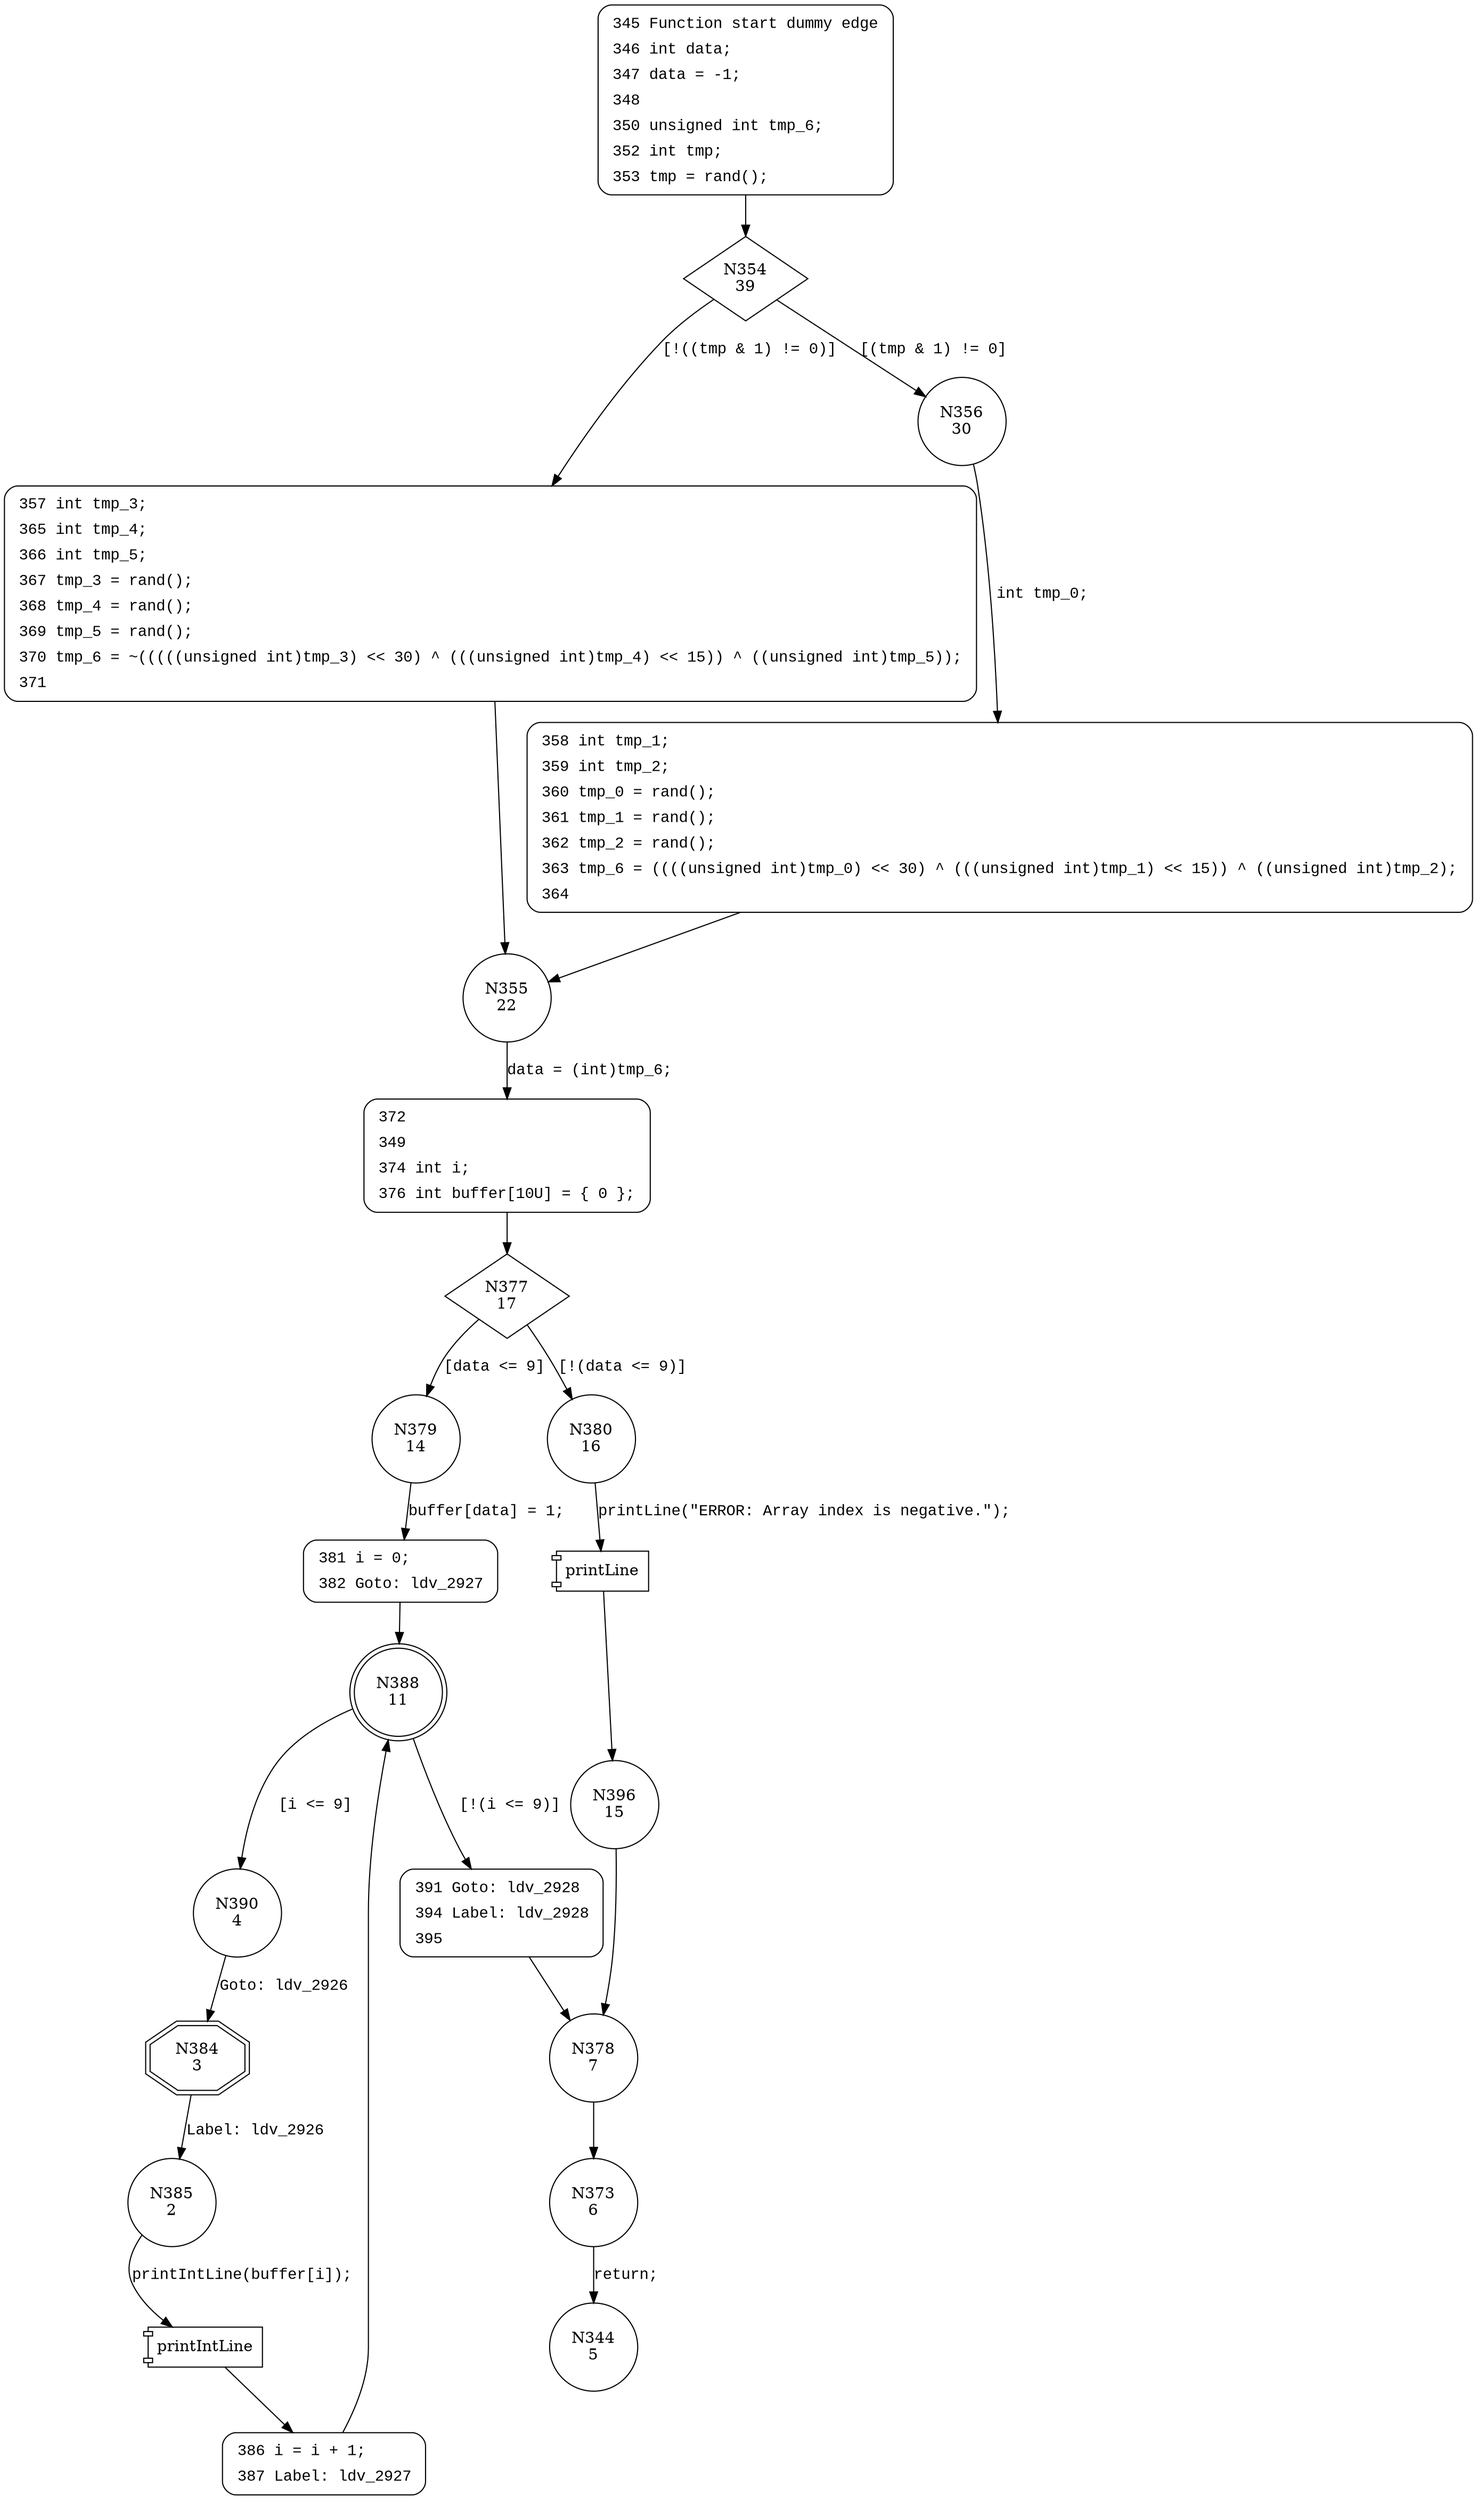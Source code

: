 digraph CWE124_Buffer_Underwrite__CWE839_rand_09_bad {
354 [shape="diamond" label="N354\n39"]
356 [shape="circle" label="N356\n30"]
357 [shape="circle" label="N357\n38"]
355 [shape="circle" label="N355\n22"]
372 [shape="circle" label="N372\n21"]
377 [shape="diamond" label="N377\n17"]
379 [shape="circle" label="N379\n14"]
380 [shape="circle" label="N380\n16"]
396 [shape="circle" label="N396\n15"]
378 [shape="circle" label="N378\n7"]
373 [shape="circle" label="N373\n6"]
381 [shape="circle" label="N381\n13"]
388 [shape="doublecircle" label="N388\n11"]
390 [shape="circle" label="N390\n4"]
391 [shape="circle" label="N391\n10"]
384 [shape="doubleoctagon" label="N384\n3"]
385 [shape="circle" label="N385\n2"]
386 [shape="circle" label="N386\n1"]
358 [shape="circle" label="N358\n29"]
344 [shape="circle" label="N344\n5"]
345 [style="filled,bold" penwidth="1" fillcolor="white" fontname="Courier New" shape="Mrecord" label=<<table border="0" cellborder="0" cellpadding="3" bgcolor="white"><tr><td align="right">345</td><td align="left">Function start dummy edge</td></tr><tr><td align="right">346</td><td align="left">int data;</td></tr><tr><td align="right">347</td><td align="left">data = -1;</td></tr><tr><td align="right">348</td><td align="left"></td></tr><tr><td align="right">350</td><td align="left">unsigned int tmp_6;</td></tr><tr><td align="right">352</td><td align="left">int tmp;</td></tr><tr><td align="right">353</td><td align="left">tmp = rand();</td></tr></table>>]
345 -> 354[label=""]
357 [style="filled,bold" penwidth="1" fillcolor="white" fontname="Courier New" shape="Mrecord" label=<<table border="0" cellborder="0" cellpadding="3" bgcolor="white"><tr><td align="right">357</td><td align="left">int tmp_3;</td></tr><tr><td align="right">365</td><td align="left">int tmp_4;</td></tr><tr><td align="right">366</td><td align="left">int tmp_5;</td></tr><tr><td align="right">367</td><td align="left">tmp_3 = rand();</td></tr><tr><td align="right">368</td><td align="left">tmp_4 = rand();</td></tr><tr><td align="right">369</td><td align="left">tmp_5 = rand();</td></tr><tr><td align="right">370</td><td align="left">tmp_6 = ~(((((unsigned int)tmp_3) &lt;&lt; 30) ^ (((unsigned int)tmp_4) &lt;&lt; 15)) ^ ((unsigned int)tmp_5));</td></tr><tr><td align="right">371</td><td align="left"></td></tr></table>>]
357 -> 355[label=""]
372 [style="filled,bold" penwidth="1" fillcolor="white" fontname="Courier New" shape="Mrecord" label=<<table border="0" cellborder="0" cellpadding="3" bgcolor="white"><tr><td align="right">372</td><td align="left"></td></tr><tr><td align="right">349</td><td align="left"></td></tr><tr><td align="right">374</td><td align="left">int i;</td></tr><tr><td align="right">376</td><td align="left">int buffer[10U] = &#123; 0 &#125;;</td></tr></table>>]
372 -> 377[label=""]
381 [style="filled,bold" penwidth="1" fillcolor="white" fontname="Courier New" shape="Mrecord" label=<<table border="0" cellborder="0" cellpadding="3" bgcolor="white"><tr><td align="right">381</td><td align="left">i = 0;</td></tr><tr><td align="right">382</td><td align="left">Goto: ldv_2927</td></tr></table>>]
381 -> 388[label=""]
391 [style="filled,bold" penwidth="1" fillcolor="white" fontname="Courier New" shape="Mrecord" label=<<table border="0" cellborder="0" cellpadding="3" bgcolor="white"><tr><td align="right">391</td><td align="left">Goto: ldv_2928</td></tr><tr><td align="right">394</td><td align="left">Label: ldv_2928</td></tr><tr><td align="right">395</td><td align="left"></td></tr></table>>]
391 -> 378[label=""]
386 [style="filled,bold" penwidth="1" fillcolor="white" fontname="Courier New" shape="Mrecord" label=<<table border="0" cellborder="0" cellpadding="3" bgcolor="white"><tr><td align="right">386</td><td align="left">i = i + 1;</td></tr><tr><td align="right">387</td><td align="left">Label: ldv_2927</td></tr></table>>]
386 -> 388[label=""]
358 [style="filled,bold" penwidth="1" fillcolor="white" fontname="Courier New" shape="Mrecord" label=<<table border="0" cellborder="0" cellpadding="3" bgcolor="white"><tr><td align="right">358</td><td align="left">int tmp_1;</td></tr><tr><td align="right">359</td><td align="left">int tmp_2;</td></tr><tr><td align="right">360</td><td align="left">tmp_0 = rand();</td></tr><tr><td align="right">361</td><td align="left">tmp_1 = rand();</td></tr><tr><td align="right">362</td><td align="left">tmp_2 = rand();</td></tr><tr><td align="right">363</td><td align="left">tmp_6 = ((((unsigned int)tmp_0) &lt;&lt; 30) ^ (((unsigned int)tmp_1) &lt;&lt; 15)) ^ ((unsigned int)tmp_2);</td></tr><tr><td align="right">364</td><td align="left"></td></tr></table>>]
358 -> 355[label=""]
354 -> 356 [label="[(tmp & 1) != 0]" fontname="Courier New"]
354 -> 357 [label="[!((tmp & 1) != 0)]" fontname="Courier New"]
355 -> 372 [label="data = (int)tmp_6;" fontname="Courier New"]
377 -> 379 [label="[data <= 9]" fontname="Courier New"]
377 -> 380 [label="[!(data <= 9)]" fontname="Courier New"]
100019 [shape="component" label="printLine"]
380 -> 100019 [label="printLine(\"ERROR: Array index is negative.\");" fontname="Courier New"]
100019 -> 396 [label="" fontname="Courier New"]
378 -> 373 [label="" fontname="Courier New"]
379 -> 381 [label="buffer[data] = 1;" fontname="Courier New"]
388 -> 390 [label="[i <= 9]" fontname="Courier New"]
388 -> 391 [label="[!(i <= 9)]" fontname="Courier New"]
390 -> 384 [label="Goto: ldv_2926" fontname="Courier New"]
384 -> 385 [label="Label: ldv_2926" fontname="Courier New"]
100020 [shape="component" label="printIntLine"]
385 -> 100020 [label="printIntLine(buffer[i]);" fontname="Courier New"]
100020 -> 386 [label="" fontname="Courier New"]
356 -> 358 [label="int tmp_0;" fontname="Courier New"]
396 -> 378 [label="" fontname="Courier New"]
373 -> 344 [label="return;" fontname="Courier New"]
}